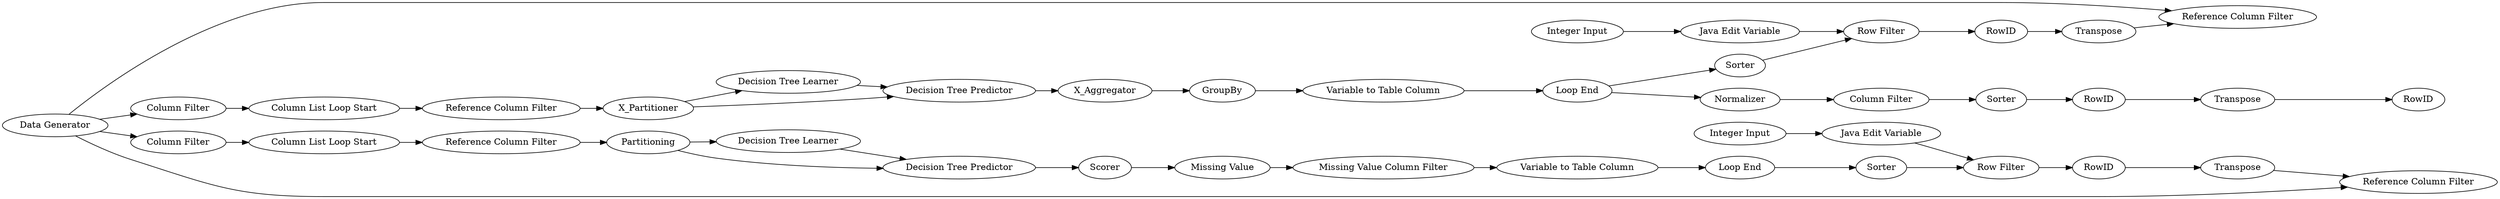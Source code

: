 digraph {
	"-8449260883138142069_17" [label="Variable to Table Column"]
	"-7439386972562381729_14" [label="Decision Tree Predictor"]
	"-7439386972562381729_10" [label="Missing Value"]
	"-8449260883138142069_14" [label=X_Partitioner]
	"-8449260883138142069_12" [label="Loop End"]
	"7503320048516081268_26" [label=Sorter]
	"-8449260883138142069_13" [label="Decision Tree Learner"]
	"-7439386972562381729_13" [label="Decision Tree Learner"]
	"-7439386972562381729_9" [label="Missing Value Column Filter"]
	"-2199660684052852261_21" [label="Integer Input"]
	"-2199660684052852261_17" [label=Transpose]
	"-2199660684052852261_13" [label=Sorter]
	"-8449260883138142069_15" [label=X_Aggregator]
	"-8449260883138142069_4" [label="Reference Column Filter"]
	"-8449260883138142069_3" [label="Column Filter"]
	"-8449260883138142069_16" [label=GroupBy]
	"-7439386972562381729_4" [label="Reference Column Filter"]
	"-2199660684052852261_16" [label=RowID]
	"-7439386972562381729_5" [label=Partitioning]
	"7503320048516081268_28" [label=RowID]
	"-7439386972562381729_2" [label="Column List Loop Start"]
	"-7439386972562381729_12" [label="Loop End"]
	"-8449260883138142069_18" [label="Decision Tree Predictor"]
	"-8449260883138142069_2" [label="Column List Loop Start"]
	"7503320048516081268_29" [label=Transpose]
	"8206201179679711323_16" [label=RowID]
	"8206201179679711323_20" [label="Java Edit Variable"]
	"7503320048516081268_30" [label=RowID]
	"-7439386972562381729_8" [label=Scorer]
	"8206201179679711323_21" [label="Integer Input"]
	"7503320048516081268_31" [label="Column Filter"]
	"8206201179679711323_17" [label=Transpose]
	"8206201179679711323_15" [label="Row Filter"]
	"8206201179679711323_13" [label=Sorter]
	"7503320048516081268_18" [label="Reference Column Filter"]
	"-7439386972562381729_3" [label="Column Filter"]
	"7503320048516081268_22" [label="Reference Column Filter"]
	"-7439386972562381729_11" [label="Variable to Table Column"]
	"-2199660684052852261_20" [label="Java Edit Variable"]
	"-2199660684052852261_15" [label="Row Filter"]
	"7503320048516081268_23" [label=Normalizer]
	"7503320048516081268_1" [label="Data Generator"]
	"-2199660684052852261_21" -> "-2199660684052852261_20"
	"8206201179679711323_13" -> "8206201179679711323_15"
	"-8449260883138142069_18" -> "-8449260883138142069_15"
	"-7439386972562381729_12" -> "-2199660684052852261_13"
	"7503320048516081268_28" -> "7503320048516081268_29"
	"-2199660684052852261_16" -> "-2199660684052852261_17"
	"8206201179679711323_21" -> "8206201179679711323_20"
	"8206201179679711323_15" -> "8206201179679711323_16"
	"-7439386972562381729_2" -> "-7439386972562381729_4"
	"7503320048516081268_23" -> "7503320048516081268_31"
	"8206201179679711323_20" -> "8206201179679711323_15"
	"7503320048516081268_1" -> "7503320048516081268_22"
	"-8449260883138142069_15" -> "-8449260883138142069_16"
	"-7439386972562381729_4" -> "-7439386972562381729_5"
	"-8449260883138142069_4" -> "-8449260883138142069_14"
	"7503320048516081268_1" -> "-7439386972562381729_3"
	"-8449260883138142069_13" -> "-8449260883138142069_18"
	"7503320048516081268_1" -> "-8449260883138142069_3"
	"-2199660684052852261_17" -> "7503320048516081268_18"
	"-7439386972562381729_11" -> "-7439386972562381729_12"
	"-7439386972562381729_5" -> "-7439386972562381729_14"
	"8206201179679711323_17" -> "7503320048516081268_22"
	"-7439386972562381729_3" -> "-7439386972562381729_2"
	"-8449260883138142069_3" -> "-8449260883138142069_2"
	"-8449260883138142069_2" -> "-8449260883138142069_4"
	"-2199660684052852261_20" -> "-2199660684052852261_15"
	"7503320048516081268_31" -> "7503320048516081268_26"
	"-8449260883138142069_14" -> "-8449260883138142069_18"
	"-8449260883138142069_14" -> "-8449260883138142069_13"
	"-2199660684052852261_15" -> "-2199660684052852261_16"
	"-7439386972562381729_10" -> "-7439386972562381729_9"
	"-8449260883138142069_12" -> "7503320048516081268_23"
	"-7439386972562381729_8" -> "-7439386972562381729_10"
	"-7439386972562381729_9" -> "-7439386972562381729_11"
	"-8449260883138142069_16" -> "-8449260883138142069_17"
	"7503320048516081268_26" -> "7503320048516081268_28"
	"-8449260883138142069_17" -> "-8449260883138142069_12"
	"-2199660684052852261_13" -> "-2199660684052852261_15"
	"-7439386972562381729_14" -> "-7439386972562381729_8"
	"8206201179679711323_16" -> "8206201179679711323_17"
	"-7439386972562381729_5" -> "-7439386972562381729_13"
	"-8449260883138142069_12" -> "8206201179679711323_13"
	"-7439386972562381729_13" -> "-7439386972562381729_14"
	"7503320048516081268_1" -> "7503320048516081268_18"
	"7503320048516081268_29" -> "7503320048516081268_30"
	rankdir=LR
}
